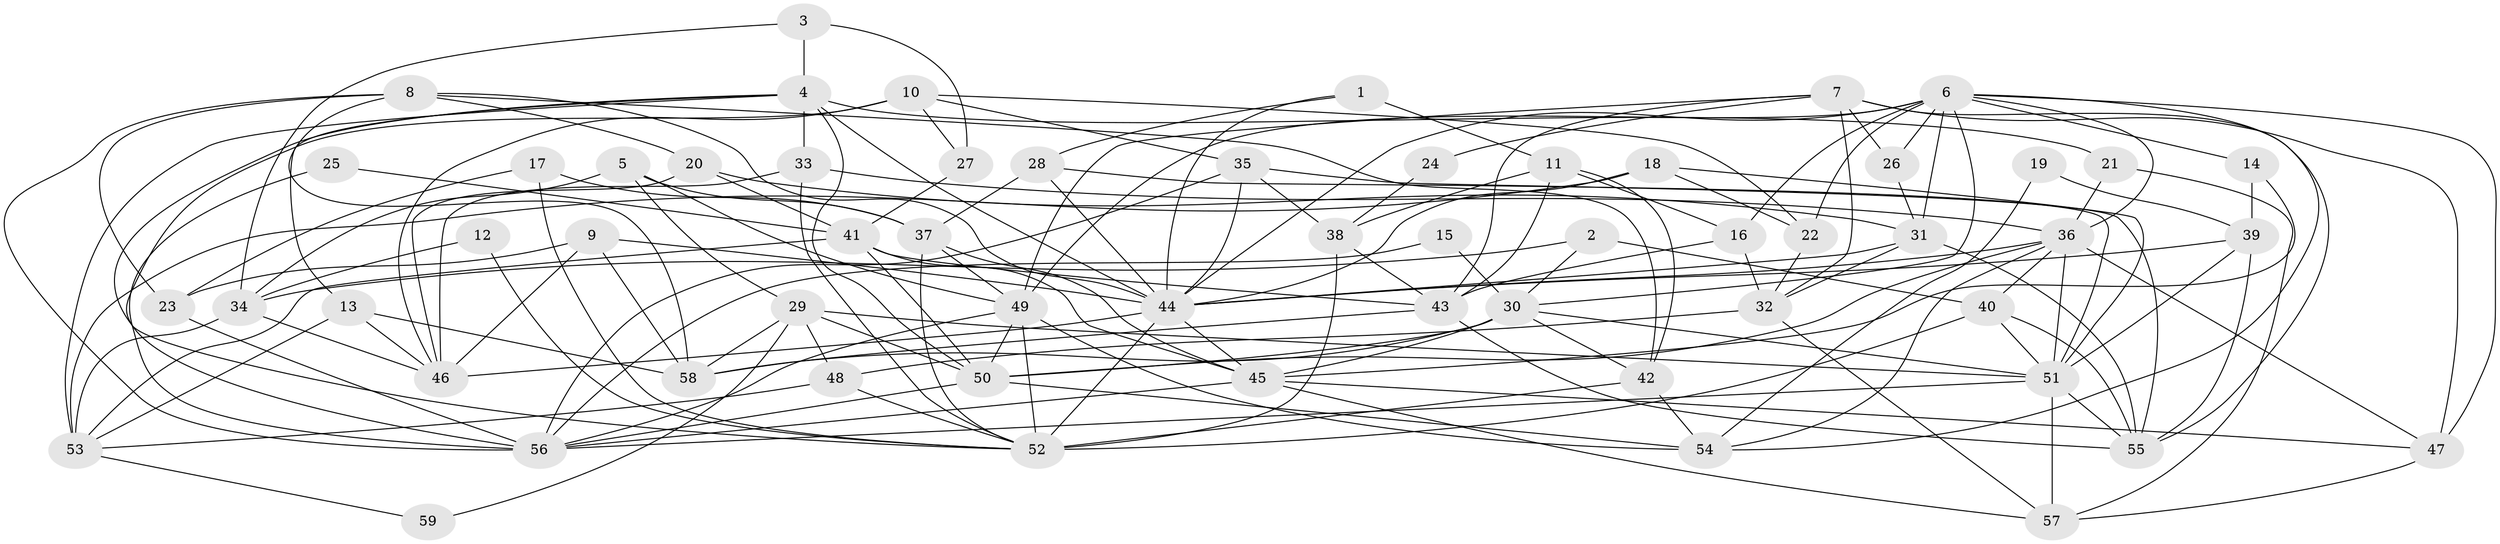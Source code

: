 // original degree distribution, {5: 0.15384615384615385, 6: 0.05128205128205128, 4: 0.28205128205128205, 7: 0.06837606837606838, 3: 0.3247863247863248, 2: 0.10256410256410256, 8: 0.017094017094017096}
// Generated by graph-tools (version 1.1) at 2025/26/03/09/25 03:26:10]
// undirected, 59 vertices, 160 edges
graph export_dot {
graph [start="1"]
  node [color=gray90,style=filled];
  1;
  2;
  3;
  4;
  5;
  6;
  7;
  8;
  9;
  10;
  11;
  12;
  13;
  14;
  15;
  16;
  17;
  18;
  19;
  20;
  21;
  22;
  23;
  24;
  25;
  26;
  27;
  28;
  29;
  30;
  31;
  32;
  33;
  34;
  35;
  36;
  37;
  38;
  39;
  40;
  41;
  42;
  43;
  44;
  45;
  46;
  47;
  48;
  49;
  50;
  51;
  52;
  53;
  54;
  55;
  56;
  57;
  58;
  59;
  1 -- 11 [weight=2.0];
  1 -- 28 [weight=1.0];
  1 -- 44 [weight=1.0];
  2 -- 30 [weight=1.0];
  2 -- 34 [weight=1.0];
  2 -- 40 [weight=1.0];
  3 -- 4 [weight=2.0];
  3 -- 27 [weight=1.0];
  3 -- 34 [weight=1.0];
  4 -- 13 [weight=1.0];
  4 -- 21 [weight=1.0];
  4 -- 33 [weight=2.0];
  4 -- 44 [weight=2.0];
  4 -- 50 [weight=1.0];
  4 -- 52 [weight=1.0];
  4 -- 53 [weight=2.0];
  5 -- 29 [weight=1.0];
  5 -- 34 [weight=1.0];
  5 -- 37 [weight=1.0];
  5 -- 49 [weight=2.0];
  6 -- 14 [weight=1.0];
  6 -- 16 [weight=1.0];
  6 -- 22 [weight=1.0];
  6 -- 26 [weight=1.0];
  6 -- 30 [weight=1.0];
  6 -- 31 [weight=1.0];
  6 -- 36 [weight=1.0];
  6 -- 44 [weight=1.0];
  6 -- 47 [weight=1.0];
  6 -- 49 [weight=1.0];
  6 -- 54 [weight=1.0];
  7 -- 24 [weight=1.0];
  7 -- 26 [weight=1.0];
  7 -- 32 [weight=1.0];
  7 -- 43 [weight=1.0];
  7 -- 47 [weight=1.0];
  7 -- 49 [weight=1.0];
  7 -- 55 [weight=1.0];
  8 -- 20 [weight=1.0];
  8 -- 23 [weight=1.0];
  8 -- 42 [weight=1.0];
  8 -- 44 [weight=1.0];
  8 -- 56 [weight=1.0];
  8 -- 58 [weight=1.0];
  9 -- 23 [weight=1.0];
  9 -- 44 [weight=1.0];
  9 -- 46 [weight=1.0];
  9 -- 58 [weight=1.0];
  10 -- 22 [weight=1.0];
  10 -- 27 [weight=1.0];
  10 -- 35 [weight=1.0];
  10 -- 46 [weight=1.0];
  10 -- 56 [weight=1.0];
  11 -- 16 [weight=1.0];
  11 -- 38 [weight=1.0];
  11 -- 42 [weight=1.0];
  11 -- 43 [weight=1.0];
  12 -- 34 [weight=1.0];
  12 -- 52 [weight=1.0];
  13 -- 46 [weight=1.0];
  13 -- 53 [weight=1.0];
  13 -- 58 [weight=1.0];
  14 -- 39 [weight=1.0];
  14 -- 45 [weight=1.0];
  15 -- 30 [weight=1.0];
  15 -- 56 [weight=1.0];
  16 -- 32 [weight=1.0];
  16 -- 43 [weight=1.0];
  17 -- 23 [weight=1.0];
  17 -- 37 [weight=1.0];
  17 -- 52 [weight=1.0];
  18 -- 22 [weight=1.0];
  18 -- 44 [weight=1.0];
  18 -- 51 [weight=1.0];
  18 -- 53 [weight=1.0];
  19 -- 39 [weight=1.0];
  19 -- 54 [weight=1.0];
  20 -- 31 [weight=1.0];
  20 -- 41 [weight=1.0];
  20 -- 46 [weight=1.0];
  21 -- 36 [weight=1.0];
  21 -- 57 [weight=1.0];
  22 -- 32 [weight=1.0];
  23 -- 56 [weight=1.0];
  24 -- 38 [weight=1.0];
  25 -- 41 [weight=1.0];
  25 -- 56 [weight=1.0];
  26 -- 31 [weight=1.0];
  27 -- 41 [weight=1.0];
  28 -- 37 [weight=1.0];
  28 -- 44 [weight=2.0];
  28 -- 51 [weight=1.0];
  29 -- 48 [weight=1.0];
  29 -- 50 [weight=1.0];
  29 -- 51 [weight=1.0];
  29 -- 58 [weight=1.0];
  29 -- 59 [weight=1.0];
  30 -- 42 [weight=1.0];
  30 -- 45 [weight=1.0];
  30 -- 50 [weight=1.0];
  30 -- 51 [weight=1.0];
  30 -- 58 [weight=2.0];
  31 -- 32 [weight=1.0];
  31 -- 44 [weight=1.0];
  31 -- 55 [weight=1.0];
  32 -- 48 [weight=1.0];
  32 -- 57 [weight=1.0];
  33 -- 36 [weight=1.0];
  33 -- 46 [weight=1.0];
  33 -- 52 [weight=1.0];
  34 -- 46 [weight=1.0];
  34 -- 53 [weight=1.0];
  35 -- 38 [weight=1.0];
  35 -- 44 [weight=1.0];
  35 -- 55 [weight=1.0];
  35 -- 56 [weight=1.0];
  36 -- 40 [weight=1.0];
  36 -- 44 [weight=1.0];
  36 -- 47 [weight=2.0];
  36 -- 50 [weight=1.0];
  36 -- 51 [weight=1.0];
  36 -- 54 [weight=1.0];
  37 -- 45 [weight=1.0];
  37 -- 49 [weight=1.0];
  37 -- 52 [weight=1.0];
  38 -- 43 [weight=1.0];
  38 -- 52 [weight=2.0];
  39 -- 44 [weight=1.0];
  39 -- 51 [weight=1.0];
  39 -- 55 [weight=1.0];
  40 -- 51 [weight=1.0];
  40 -- 52 [weight=1.0];
  40 -- 55 [weight=1.0];
  41 -- 43 [weight=1.0];
  41 -- 45 [weight=1.0];
  41 -- 50 [weight=1.0];
  41 -- 53 [weight=1.0];
  42 -- 52 [weight=1.0];
  42 -- 54 [weight=1.0];
  43 -- 55 [weight=1.0];
  43 -- 58 [weight=1.0];
  44 -- 45 [weight=1.0];
  44 -- 46 [weight=1.0];
  44 -- 52 [weight=1.0];
  45 -- 47 [weight=1.0];
  45 -- 56 [weight=1.0];
  45 -- 57 [weight=1.0];
  47 -- 57 [weight=1.0];
  48 -- 52 [weight=1.0];
  48 -- 53 [weight=1.0];
  49 -- 50 [weight=2.0];
  49 -- 52 [weight=3.0];
  49 -- 54 [weight=1.0];
  49 -- 56 [weight=1.0];
  50 -- 54 [weight=1.0];
  50 -- 56 [weight=1.0];
  51 -- 55 [weight=2.0];
  51 -- 56 [weight=1.0];
  51 -- 57 [weight=1.0];
  53 -- 59 [weight=1.0];
}
